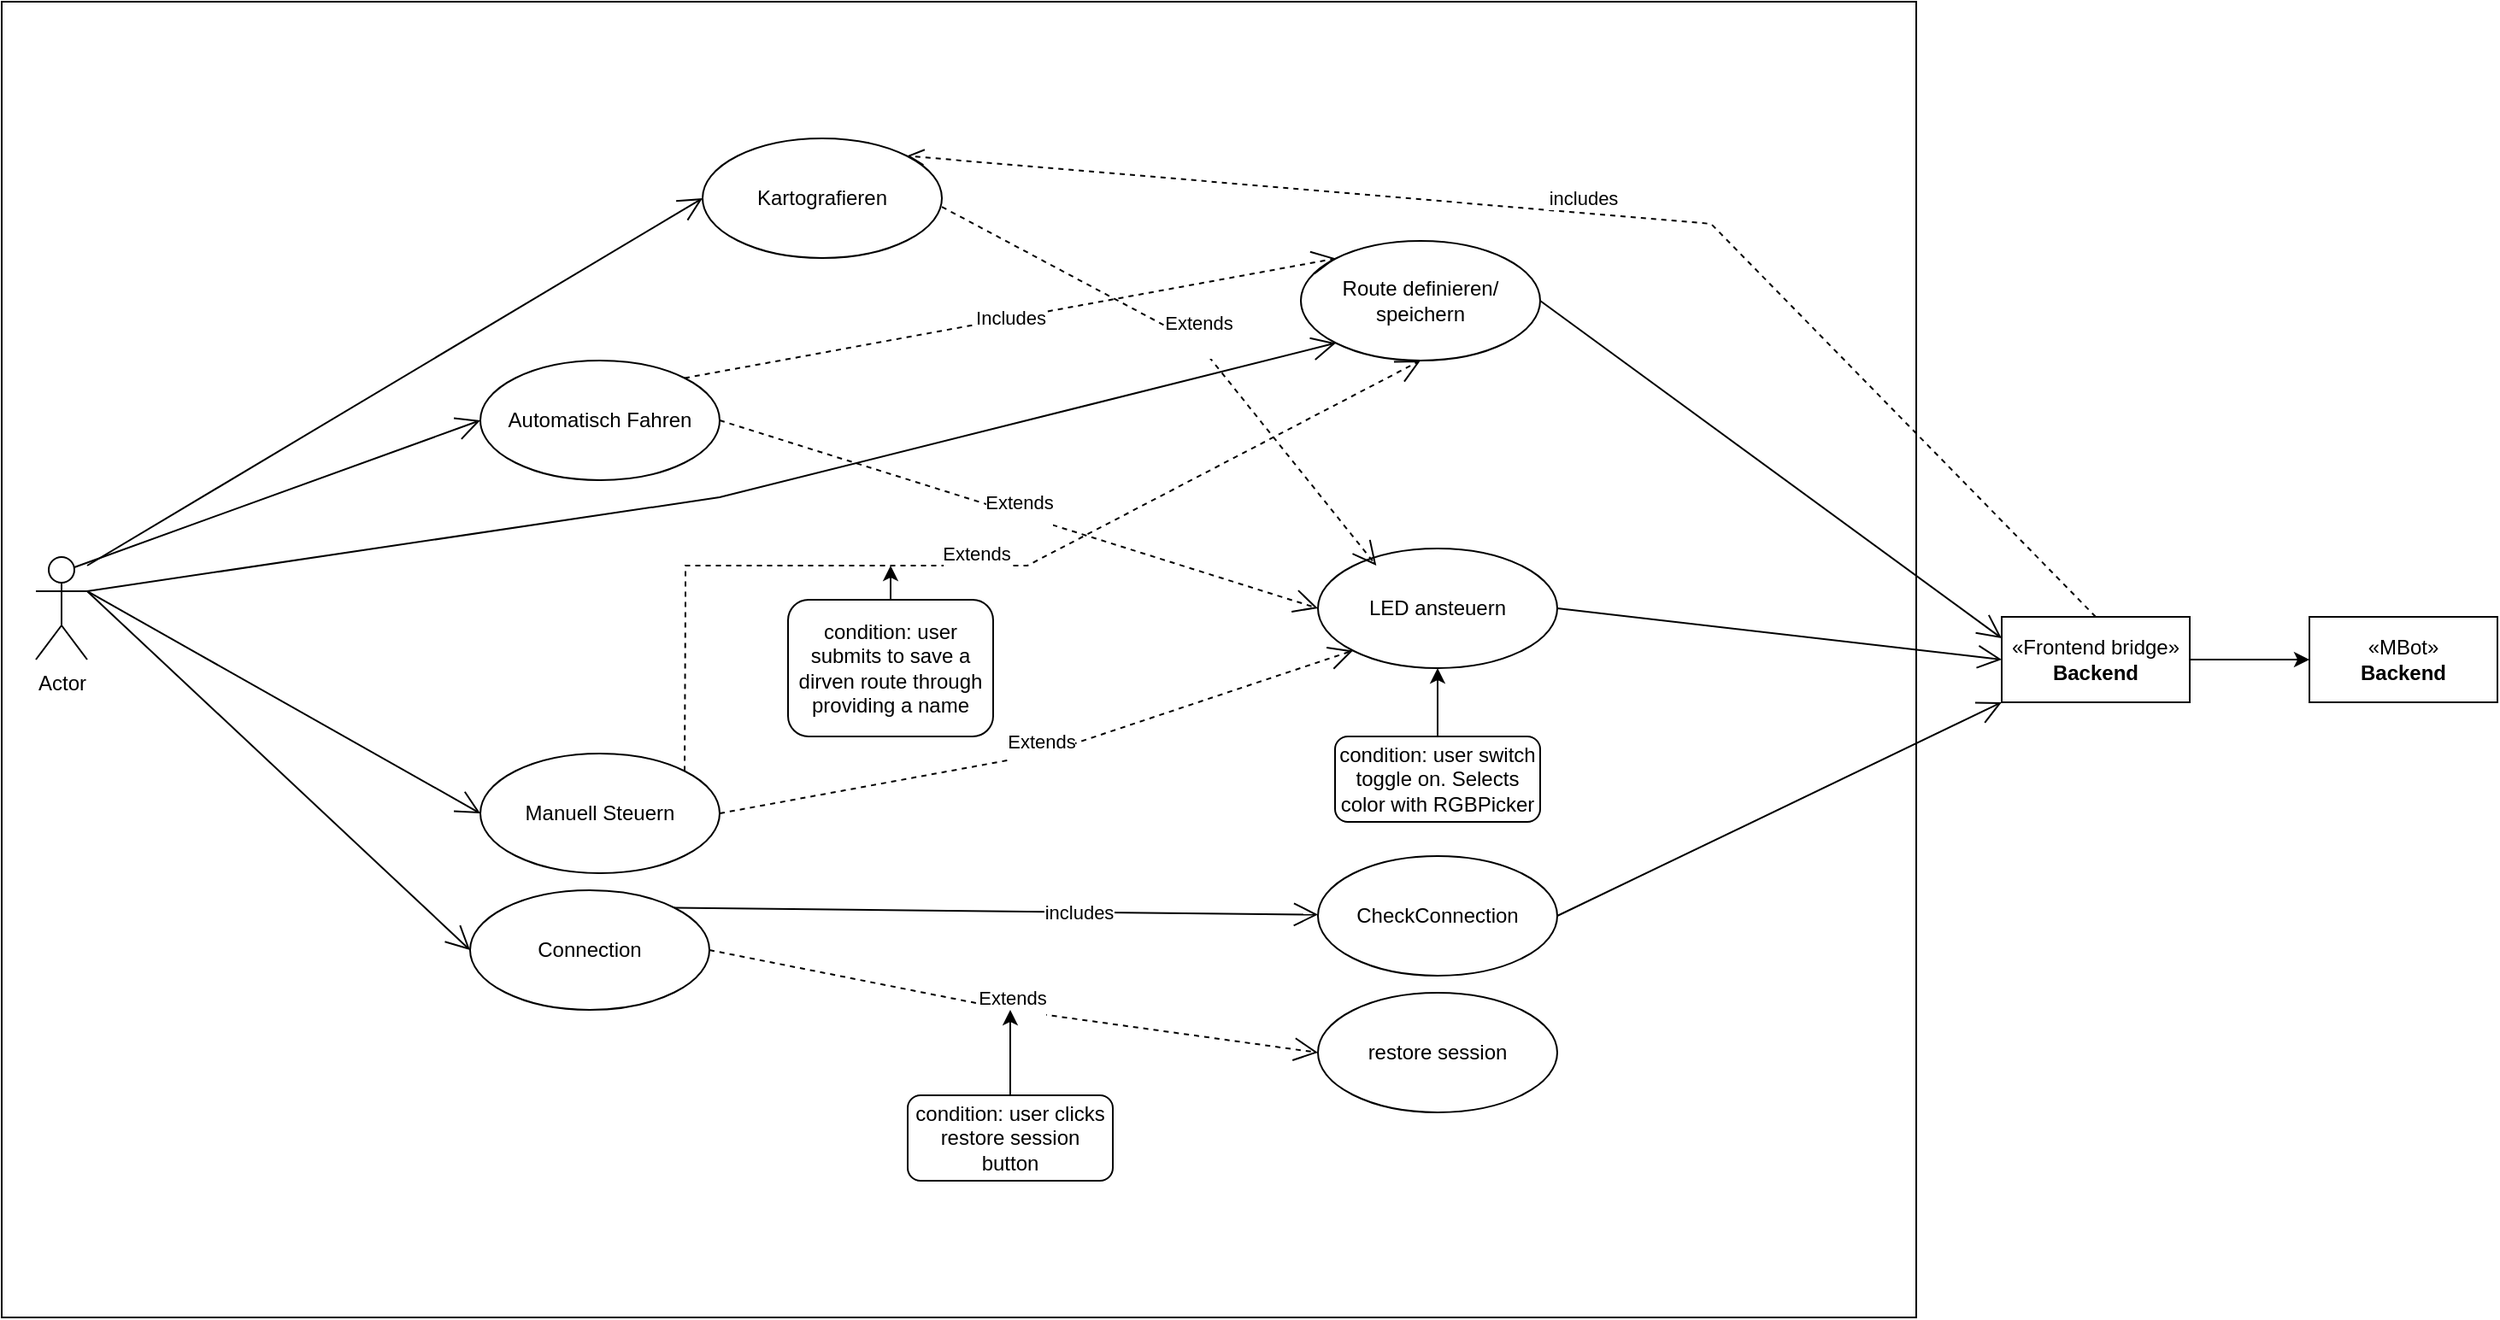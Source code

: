 <mxfile version="26.1.1">
  <diagram name="Seite-1" id="8idIViWOQaAjv1tY5ixe">
    <mxGraphModel dx="1591" dy="940" grid="1" gridSize="10" guides="1" tooltips="1" connect="1" arrows="1" fold="1" page="1" pageScale="1" pageWidth="827" pageHeight="1169" math="0" shadow="0">
      <root>
        <mxCell id="0" />
        <mxCell id="1" parent="0" />
        <mxCell id="zAf1diLj4T2uWr3PnxfU-1" value="" style="rounded=0;whiteSpace=wrap;html=1;" vertex="1" parent="1">
          <mxGeometry y="340" width="1120" height="770" as="geometry" />
        </mxCell>
        <mxCell id="zAf1diLj4T2uWr3PnxfU-2" value="Actor" style="shape=umlActor;verticalLabelPosition=bottom;verticalAlign=top;html=1;outlineConnect=0;" vertex="1" parent="1">
          <mxGeometry x="20" y="665" width="30" height="60" as="geometry" />
        </mxCell>
        <mxCell id="zAf1diLj4T2uWr3PnxfU-4" value="Connection" style="ellipse;whiteSpace=wrap;html=1;" vertex="1" parent="1">
          <mxGeometry x="274" y="860" width="140" height="70" as="geometry" />
        </mxCell>
        <mxCell id="zAf1diLj4T2uWr3PnxfU-5" value="restore session" style="ellipse;whiteSpace=wrap;html=1;" vertex="1" parent="1">
          <mxGeometry x="770" y="920" width="140" height="70" as="geometry" />
        </mxCell>
        <mxCell id="zAf1diLj4T2uWr3PnxfU-13" value="Manuell Steuern" style="ellipse;whiteSpace=wrap;html=1;" vertex="1" parent="1">
          <mxGeometry x="280" y="780" width="140" height="70" as="geometry" />
        </mxCell>
        <mxCell id="zAf1diLj4T2uWr3PnxfU-14" value="LED ansteuern" style="ellipse;whiteSpace=wrap;html=1;" vertex="1" parent="1">
          <mxGeometry x="770" y="660" width="140" height="70" as="geometry" />
        </mxCell>
        <mxCell id="zAf1diLj4T2uWr3PnxfU-16" value="Automatisch Fahren" style="ellipse;whiteSpace=wrap;html=1;" vertex="1" parent="1">
          <mxGeometry x="280" y="550" width="140" height="70" as="geometry" />
        </mxCell>
        <mxCell id="zAf1diLj4T2uWr3PnxfU-17" value="Route definieren/ speichern" style="ellipse;whiteSpace=wrap;html=1;" vertex="1" parent="1">
          <mxGeometry x="760" y="480" width="140" height="70" as="geometry" />
        </mxCell>
        <mxCell id="zAf1diLj4T2uWr3PnxfU-21" value="" style="endArrow=open;endFill=1;endSize=12;html=1;rounded=0;entryX=0;entryY=0.5;entryDx=0;entryDy=0;exitX=0.75;exitY=0.1;exitDx=0;exitDy=0;exitPerimeter=0;" edge="1" parent="1" source="zAf1diLj4T2uWr3PnxfU-2" target="zAf1diLj4T2uWr3PnxfU-16">
          <mxGeometry width="160" relative="1" as="geometry">
            <mxPoint x="50" y="680" as="sourcePoint" />
            <mxPoint x="460" y="690" as="targetPoint" />
          </mxGeometry>
        </mxCell>
        <mxCell id="zAf1diLj4T2uWr3PnxfU-22" value="" style="endArrow=open;endFill=1;endSize=12;html=1;rounded=0;entryX=0;entryY=0.5;entryDx=0;entryDy=0;exitX=1;exitY=0.333;exitDx=0;exitDy=0;exitPerimeter=0;" edge="1" parent="1" source="zAf1diLj4T2uWr3PnxfU-2" target="zAf1diLj4T2uWr3PnxfU-13">
          <mxGeometry width="160" relative="1" as="geometry">
            <mxPoint x="300" y="690" as="sourcePoint" />
            <mxPoint x="460" y="690" as="targetPoint" />
          </mxGeometry>
        </mxCell>
        <mxCell id="zAf1diLj4T2uWr3PnxfU-23" value="" style="endArrow=open;endFill=1;endSize=12;html=1;rounded=0;entryX=0;entryY=0.5;entryDx=0;entryDy=0;exitX=1;exitY=0.333;exitDx=0;exitDy=0;exitPerimeter=0;" edge="1" parent="1" source="zAf1diLj4T2uWr3PnxfU-2" target="zAf1diLj4T2uWr3PnxfU-4">
          <mxGeometry width="160" relative="1" as="geometry">
            <mxPoint x="300" y="690" as="sourcePoint" />
            <mxPoint x="460" y="690" as="targetPoint" />
          </mxGeometry>
        </mxCell>
        <mxCell id="zAf1diLj4T2uWr3PnxfU-24" value="Kartografieren" style="ellipse;whiteSpace=wrap;html=1;" vertex="1" parent="1">
          <mxGeometry x="410" y="420" width="140" height="70" as="geometry" />
        </mxCell>
        <mxCell id="zAf1diLj4T2uWr3PnxfU-25" value="" style="endArrow=open;endFill=1;endSize=12;html=1;rounded=0;entryX=0;entryY=0.5;entryDx=0;entryDy=0;" edge="1" parent="1" target="zAf1diLj4T2uWr3PnxfU-24">
          <mxGeometry width="160" relative="1" as="geometry">
            <mxPoint x="50" y="670" as="sourcePoint" />
            <mxPoint x="460" y="690" as="targetPoint" />
          </mxGeometry>
        </mxCell>
        <mxCell id="zAf1diLj4T2uWr3PnxfU-28" value="Extends&lt;div&gt;&lt;br&gt;&lt;/div&gt;" style="endArrow=open;endSize=12;dashed=1;html=1;rounded=0;exitX=1;exitY=0.5;exitDx=0;exitDy=0;entryX=0;entryY=0.5;entryDx=0;entryDy=0;" edge="1" parent="1" source="zAf1diLj4T2uWr3PnxfU-4" target="zAf1diLj4T2uWr3PnxfU-5">
          <mxGeometry width="160" relative="1" as="geometry">
            <mxPoint x="590" y="900" as="sourcePoint" />
            <mxPoint x="750" y="900" as="targetPoint" />
            <Array as="points">
              <mxPoint x="590" y="930" />
            </Array>
          </mxGeometry>
        </mxCell>
        <mxCell id="zAf1diLj4T2uWr3PnxfU-29" value="Extends&lt;div&gt;&lt;br&gt;&lt;/div&gt;" style="endArrow=open;endSize=12;dashed=1;html=1;rounded=0;exitX=1;exitY=0.5;exitDx=0;exitDy=0;entryX=0;entryY=1;entryDx=0;entryDy=0;" edge="1" parent="1" source="zAf1diLj4T2uWr3PnxfU-13" target="zAf1diLj4T2uWr3PnxfU-14">
          <mxGeometry width="160" relative="1" as="geometry">
            <mxPoint x="575" y="770" as="sourcePoint" />
            <mxPoint x="750" y="705" as="targetPoint" />
            <Array as="points">
              <mxPoint x="610" y="780" />
            </Array>
          </mxGeometry>
        </mxCell>
        <mxCell id="zAf1diLj4T2uWr3PnxfU-30" value="Extends&lt;div&gt;&lt;br&gt;&lt;/div&gt;" style="endArrow=open;endSize=12;dashed=1;html=1;rounded=0;exitX=1;exitY=0.5;exitDx=0;exitDy=0;entryX=0;entryY=0.5;entryDx=0;entryDy=0;" edge="1" parent="1" source="zAf1diLj4T2uWr3PnxfU-16" target="zAf1diLj4T2uWr3PnxfU-14">
          <mxGeometry width="160" relative="1" as="geometry">
            <mxPoint x="430.0" y="590.0" as="sourcePoint" />
            <mxPoint x="792.46" y="674.81" as="targetPoint" />
          </mxGeometry>
        </mxCell>
        <mxCell id="zAf1diLj4T2uWr3PnxfU-31" value="Extends&lt;div&gt;&lt;br&gt;&lt;/div&gt;" style="endArrow=open;endSize=12;dashed=1;html=1;rounded=0;exitX=1;exitY=0.5;exitDx=0;exitDy=0;" edge="1" parent="1">
          <mxGeometry x="-0.005" y="4" width="160" relative="1" as="geometry">
            <mxPoint x="550.0" y="460.06" as="sourcePoint" />
            <mxPoint x="804.141" y="670.001" as="targetPoint" />
            <Array as="points">
              <mxPoint x="700" y="540" />
            </Array>
            <mxPoint as="offset" />
          </mxGeometry>
        </mxCell>
        <mxCell id="zAf1diLj4T2uWr3PnxfU-32" value="&lt;div&gt;Includes&lt;/div&gt;" style="endArrow=open;endSize=12;dashed=1;html=1;rounded=0;exitX=1;exitY=0;exitDx=0;exitDy=0;entryX=0;entryY=0;entryDx=0;entryDy=0;" edge="1" parent="1" source="zAf1diLj4T2uWr3PnxfU-16" target="zAf1diLj4T2uWr3PnxfU-17">
          <mxGeometry width="160" relative="1" as="geometry">
            <mxPoint x="630" y="895" as="sourcePoint" />
            <mxPoint x="790" y="895" as="targetPoint" />
          </mxGeometry>
        </mxCell>
        <mxCell id="zAf1diLj4T2uWr3PnxfU-33" value="Extends&lt;div&gt;&lt;br&gt;&lt;/div&gt;" style="endArrow=open;endSize=12;dashed=1;html=1;rounded=0;exitX=1;exitY=0;exitDx=0;exitDy=0;entryX=0.5;entryY=1;entryDx=0;entryDy=0;" edge="1" parent="1" source="zAf1diLj4T2uWr3PnxfU-13" target="zAf1diLj4T2uWr3PnxfU-17">
          <mxGeometry width="160" relative="1" as="geometry">
            <mxPoint x="640" y="905" as="sourcePoint" />
            <mxPoint x="800" y="905" as="targetPoint" />
            <Array as="points">
              <mxPoint x="400" y="690" />
              <mxPoint x="400" y="670" />
              <mxPoint x="600" y="670" />
            </Array>
          </mxGeometry>
        </mxCell>
        <mxCell id="zAf1diLj4T2uWr3PnxfU-36" value="" style="endArrow=open;endFill=1;endSize=12;html=1;rounded=0;entryX=0;entryY=1;entryDx=0;entryDy=0;exitX=1;exitY=0.333;exitDx=0;exitDy=0;exitPerimeter=0;" edge="1" parent="1" source="zAf1diLj4T2uWr3PnxfU-2" target="zAf1diLj4T2uWr3PnxfU-17">
          <mxGeometry width="160" relative="1" as="geometry">
            <mxPoint x="300" y="690" as="sourcePoint" />
            <mxPoint x="460" y="575" as="targetPoint" />
            <Array as="points">
              <mxPoint x="420" y="630" />
            </Array>
          </mxGeometry>
        </mxCell>
        <mxCell id="zAf1diLj4T2uWr3PnxfU-38" value="CheckConnection" style="ellipse;whiteSpace=wrap;html=1;" vertex="1" parent="1">
          <mxGeometry x="770" y="840" width="140" height="70" as="geometry" />
        </mxCell>
        <mxCell id="zAf1diLj4T2uWr3PnxfU-40" value="" style="endArrow=open;endFill=1;endSize=12;html=1;rounded=0;exitX=1;exitY=0;exitDx=0;exitDy=0;" edge="1" parent="1" source="zAf1diLj4T2uWr3PnxfU-4" target="zAf1diLj4T2uWr3PnxfU-38">
          <mxGeometry width="160" relative="1" as="geometry">
            <mxPoint x="310" y="700" as="sourcePoint" />
            <mxPoint x="791" y="585" as="targetPoint" />
          </mxGeometry>
        </mxCell>
        <mxCell id="zAf1diLj4T2uWr3PnxfU-52" value="includes" style="edgeLabel;html=1;align=center;verticalAlign=middle;resizable=0;points=[];" vertex="1" connectable="0" parent="zAf1diLj4T2uWr3PnxfU-40">
          <mxGeometry x="0.253" relative="1" as="geometry">
            <mxPoint as="offset" />
          </mxGeometry>
        </mxCell>
        <mxCell id="zAf1diLj4T2uWr3PnxfU-42" value="" style="endArrow=open;endFill=1;endSize=12;html=1;rounded=0;exitX=1;exitY=0.5;exitDx=0;exitDy=0;entryX=0;entryY=1;entryDx=0;entryDy=0;" edge="1" parent="1" source="zAf1diLj4T2uWr3PnxfU-38" target="zAf1diLj4T2uWr3PnxfU-43">
          <mxGeometry width="160" relative="1" as="geometry">
            <mxPoint x="860" y="1015" as="sourcePoint" />
            <mxPoint x="1160" y="835" as="targetPoint" />
          </mxGeometry>
        </mxCell>
        <mxCell id="zAf1diLj4T2uWr3PnxfU-45" style="edgeStyle=orthogonalEdgeStyle;rounded=0;orthogonalLoop=1;jettySize=auto;html=1;entryX=0;entryY=0.5;entryDx=0;entryDy=0;" edge="1" parent="1" source="zAf1diLj4T2uWr3PnxfU-43" target="zAf1diLj4T2uWr3PnxfU-44">
          <mxGeometry relative="1" as="geometry" />
        </mxCell>
        <mxCell id="zAf1diLj4T2uWr3PnxfU-43" value="«Frontend bridge»&lt;br&gt;&lt;b&gt;Backend&lt;/b&gt;" style="html=1;whiteSpace=wrap;" vertex="1" parent="1">
          <mxGeometry x="1170" y="700" width="110" height="50" as="geometry" />
        </mxCell>
        <mxCell id="zAf1diLj4T2uWr3PnxfU-44" value="«MBot»&lt;br&gt;&lt;b&gt;Backend&lt;/b&gt;" style="html=1;whiteSpace=wrap;" vertex="1" parent="1">
          <mxGeometry x="1350" y="700" width="110" height="50" as="geometry" />
        </mxCell>
        <mxCell id="zAf1diLj4T2uWr3PnxfU-47" value="" style="endArrow=open;endFill=1;endSize=12;html=1;rounded=0;exitX=1;exitY=0.5;exitDx=0;exitDy=0;entryX=0;entryY=0.5;entryDx=0;entryDy=0;" edge="1" parent="1" source="zAf1diLj4T2uWr3PnxfU-14" target="zAf1diLj4T2uWr3PnxfU-43">
          <mxGeometry width="160" relative="1" as="geometry">
            <mxPoint x="910" y="845" as="sourcePoint" />
            <mxPoint x="1180" y="735" as="targetPoint" />
          </mxGeometry>
        </mxCell>
        <mxCell id="zAf1diLj4T2uWr3PnxfU-48" value="" style="endArrow=open;endFill=1;endSize=12;html=1;rounded=0;exitX=1;exitY=0.5;exitDx=0;exitDy=0;entryX=0;entryY=0.25;entryDx=0;entryDy=0;" edge="1" parent="1" source="zAf1diLj4T2uWr3PnxfU-17" target="zAf1diLj4T2uWr3PnxfU-43">
          <mxGeometry width="160" relative="1" as="geometry">
            <mxPoint x="920" y="705" as="sourcePoint" />
            <mxPoint x="1180" y="735" as="targetPoint" />
          </mxGeometry>
        </mxCell>
        <mxCell id="zAf1diLj4T2uWr3PnxfU-51" value="includes" style="html=1;verticalAlign=bottom;endArrow=open;dashed=1;endSize=8;curved=0;rounded=0;entryX=1;entryY=0;entryDx=0;entryDy=0;exitX=0.5;exitY=0;exitDx=0;exitDy=0;" edge="1" parent="1" source="zAf1diLj4T2uWr3PnxfU-43" target="zAf1diLj4T2uWr3PnxfU-24">
          <mxGeometry relative="1" as="geometry">
            <mxPoint x="980.5" y="670" as="sourcePoint" />
            <mxPoint x="579.997" y="460.251" as="targetPoint" />
            <Array as="points">
              <mxPoint x="1000" y="470" />
            </Array>
          </mxGeometry>
        </mxCell>
        <mxCell id="zAf1diLj4T2uWr3PnxfU-62" style="edgeStyle=orthogonalEdgeStyle;rounded=0;orthogonalLoop=1;jettySize=auto;html=1;" edge="1" parent="1" source="zAf1diLj4T2uWr3PnxfU-58">
          <mxGeometry relative="1" as="geometry">
            <mxPoint x="520.0" y="670.0" as="targetPoint" />
          </mxGeometry>
        </mxCell>
        <mxCell id="zAf1diLj4T2uWr3PnxfU-58" value="condition: user submits to save a dirven route through providing a name" style="rounded=1;whiteSpace=wrap;html=1;" vertex="1" parent="1">
          <mxGeometry x="460" y="690" width="120" height="80" as="geometry" />
        </mxCell>
        <mxCell id="zAf1diLj4T2uWr3PnxfU-63" style="edgeStyle=orthogonalEdgeStyle;rounded=0;orthogonalLoop=1;jettySize=auto;html=1;exitX=0.5;exitY=0;exitDx=0;exitDy=0;" edge="1" parent="1" source="zAf1diLj4T2uWr3PnxfU-59" target="zAf1diLj4T2uWr3PnxfU-14">
          <mxGeometry relative="1" as="geometry" />
        </mxCell>
        <mxCell id="zAf1diLj4T2uWr3PnxfU-59" value="condition: user switch toggle on. Selects color with RGBPicker" style="rounded=1;whiteSpace=wrap;html=1;" vertex="1" parent="1">
          <mxGeometry x="780" y="770" width="120" height="50" as="geometry" />
        </mxCell>
        <mxCell id="zAf1diLj4T2uWr3PnxfU-61" style="edgeStyle=orthogonalEdgeStyle;rounded=0;orthogonalLoop=1;jettySize=auto;html=1;" edge="1" parent="1" source="zAf1diLj4T2uWr3PnxfU-60">
          <mxGeometry relative="1" as="geometry">
            <mxPoint x="590" y="930" as="targetPoint" />
          </mxGeometry>
        </mxCell>
        <mxCell id="zAf1diLj4T2uWr3PnxfU-60" value="condition: user clicks restore session button" style="rounded=1;whiteSpace=wrap;html=1;" vertex="1" parent="1">
          <mxGeometry x="530" y="980" width="120" height="50" as="geometry" />
        </mxCell>
      </root>
    </mxGraphModel>
  </diagram>
</mxfile>
